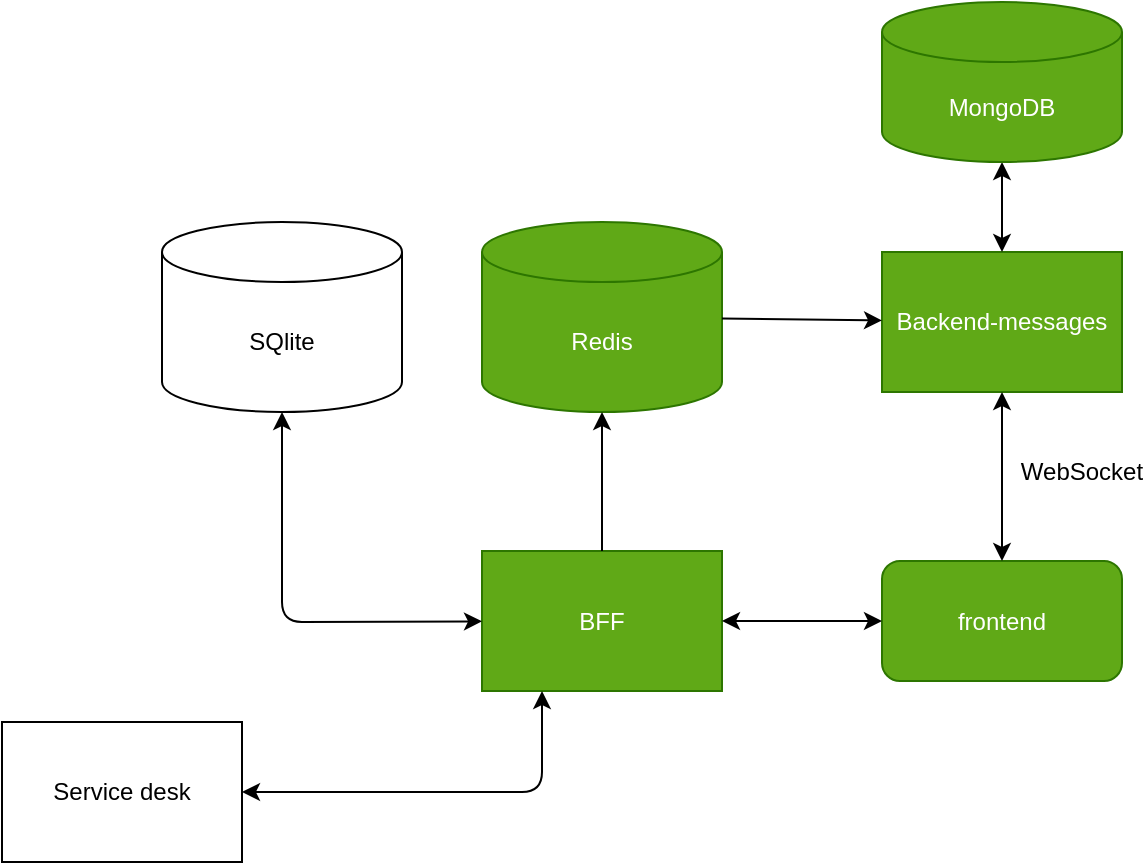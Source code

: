<mxfile>
    <diagram id="BU69t7LNvMJGxi-lKEIK" name="Page-1">
        <mxGraphModel dx="1149" dy="649" grid="1" gridSize="10" guides="1" tooltips="1" connect="1" arrows="1" fold="1" page="1" pageScale="1" pageWidth="827" pageHeight="1169" math="0" shadow="0">
            <root>
                <mxCell id="0"/>
                <mxCell id="1" parent="0"/>
                <mxCell id="2" value="BFF" style="rounded=0;whiteSpace=wrap;html=1;fillColor=#60a917;fontColor=#ffffff;strokeColor=#2D7600;" parent="1" vertex="1">
                    <mxGeometry x="400" y="514.5" width="120" height="70" as="geometry"/>
                </mxCell>
                <mxCell id="7" value="Service desk" style="rounded=0;whiteSpace=wrap;html=1;" parent="1" vertex="1">
                    <mxGeometry x="160" y="600" width="120" height="70" as="geometry"/>
                </mxCell>
                <mxCell id="8" value="" style="endArrow=classic;startArrow=classic;html=1;exitX=1;exitY=0.5;exitDx=0;exitDy=0;entryX=0.25;entryY=1;entryDx=0;entryDy=0;" parent="1" source="7" target="2" edge="1">
                    <mxGeometry width="50" height="50" relative="1" as="geometry">
                        <mxPoint x="320" y="730" as="sourcePoint"/>
                        <mxPoint x="430" y="590" as="targetPoint"/>
                        <Array as="points">
                            <mxPoint x="430" y="635"/>
                        </Array>
                    </mxGeometry>
                </mxCell>
                <mxCell id="10" value="frontend" style="rounded=1;whiteSpace=wrap;html=1;fillColor=#60a917;fontColor=#ffffff;strokeColor=#2D7600;" parent="1" vertex="1">
                    <mxGeometry x="600" y="519.5" width="120" height="60" as="geometry"/>
                </mxCell>
                <mxCell id="12" value="" style="endArrow=classic;startArrow=classic;html=1;" parent="1" source="2" target="10" edge="1">
                    <mxGeometry width="50" height="50" relative="1" as="geometry">
                        <mxPoint x="610" y="410" as="sourcePoint"/>
                        <mxPoint x="660" y="360" as="targetPoint"/>
                    </mxGeometry>
                </mxCell>
                <mxCell id="25" value="Backend-messages" style="rounded=0;whiteSpace=wrap;html=1;fillColor=#60a917;fontColor=#ffffff;strokeColor=#2D7600;" parent="1" vertex="1">
                    <mxGeometry x="600" y="365" width="120" height="70" as="geometry"/>
                </mxCell>
                <mxCell id="27" value="" style="endArrow=classic;startArrow=classic;html=1;" parent="1" source="10" target="25" edge="1">
                    <mxGeometry width="50" height="50" relative="1" as="geometry">
                        <mxPoint x="350" y="485" as="sourcePoint"/>
                        <mxPoint x="350" y="435" as="targetPoint"/>
                    </mxGeometry>
                </mxCell>
                <mxCell id="28" value="WebSocket" style="text;html=1;align=center;verticalAlign=middle;whiteSpace=wrap;rounded=0;" parent="1" vertex="1">
                    <mxGeometry x="670" y="460" width="60" height="30" as="geometry"/>
                </mxCell>
                <mxCell id="32" value="Redis" style="shape=cylinder3;whiteSpace=wrap;html=1;boundedLbl=1;backgroundOutline=1;size=15;fillColor=#60a917;fontColor=#ffffff;strokeColor=#2D7600;" parent="1" vertex="1">
                    <mxGeometry x="400" y="350" width="120" height="95" as="geometry"/>
                </mxCell>
                <mxCell id="34" value="" style="endArrow=classic;startArrow=classic;html=1;" parent="1" source="36" target="25" edge="1">
                    <mxGeometry width="50" height="50" relative="1" as="geometry">
                        <mxPoint x="660" y="300" as="sourcePoint"/>
                        <mxPoint x="500" y="380" as="targetPoint"/>
                    </mxGeometry>
                </mxCell>
                <mxCell id="36" value="MongoDB" style="shape=cylinder3;whiteSpace=wrap;html=1;boundedLbl=1;backgroundOutline=1;size=15;fillColor=#60a917;fontColor=#ffffff;strokeColor=#2D7600;" parent="1" vertex="1">
                    <mxGeometry x="600" y="240" width="120" height="80" as="geometry"/>
                </mxCell>
                <mxCell id="37" value="" style="endArrow=classic;startArrow=classic;html=1;" parent="1" source="38" target="2" edge="1">
                    <mxGeometry width="50" height="50" relative="1" as="geometry">
                        <mxPoint x="350" y="550" as="sourcePoint"/>
                        <mxPoint x="290" y="450" as="targetPoint"/>
                        <Array as="points">
                            <mxPoint x="300" y="550"/>
                        </Array>
                    </mxGeometry>
                </mxCell>
                <mxCell id="38" value="SQlite" style="shape=cylinder3;whiteSpace=wrap;html=1;boundedLbl=1;backgroundOutline=1;size=15;" parent="1" vertex="1">
                    <mxGeometry x="240" y="350" width="120" height="95" as="geometry"/>
                </mxCell>
                <mxCell id="40" value="" style="endArrow=classic;html=1;" parent="1" source="2" target="32" edge="1">
                    <mxGeometry width="50" height="50" relative="1" as="geometry">
                        <mxPoint x="470" y="595" as="sourcePoint"/>
                        <mxPoint x="470" y="690" as="targetPoint"/>
                    </mxGeometry>
                </mxCell>
                <mxCell id="41" value="" style="endArrow=classic;html=1;" parent="1" source="32" target="25" edge="1">
                    <mxGeometry width="50" height="50" relative="1" as="geometry">
                        <mxPoint x="470" y="525" as="sourcePoint"/>
                        <mxPoint x="470" y="455" as="targetPoint"/>
                    </mxGeometry>
                </mxCell>
            </root>
        </mxGraphModel>
    </diagram>
</mxfile>